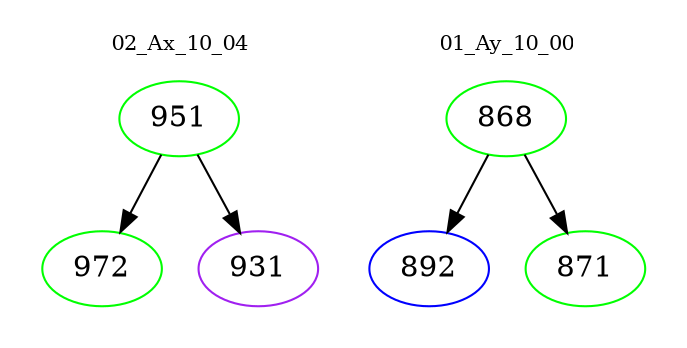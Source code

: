digraph{
subgraph cluster_0 {
color = white
label = "02_Ax_10_04";
fontsize=10;
T0_951 [label="951", color="green"]
T0_951 -> T0_972 [color="black"]
T0_972 [label="972", color="green"]
T0_951 -> T0_931 [color="black"]
T0_931 [label="931", color="purple"]
}
subgraph cluster_1 {
color = white
label = "01_Ay_10_00";
fontsize=10;
T1_868 [label="868", color="green"]
T1_868 -> T1_892 [color="black"]
T1_892 [label="892", color="blue"]
T1_868 -> T1_871 [color="black"]
T1_871 [label="871", color="green"]
}
}
